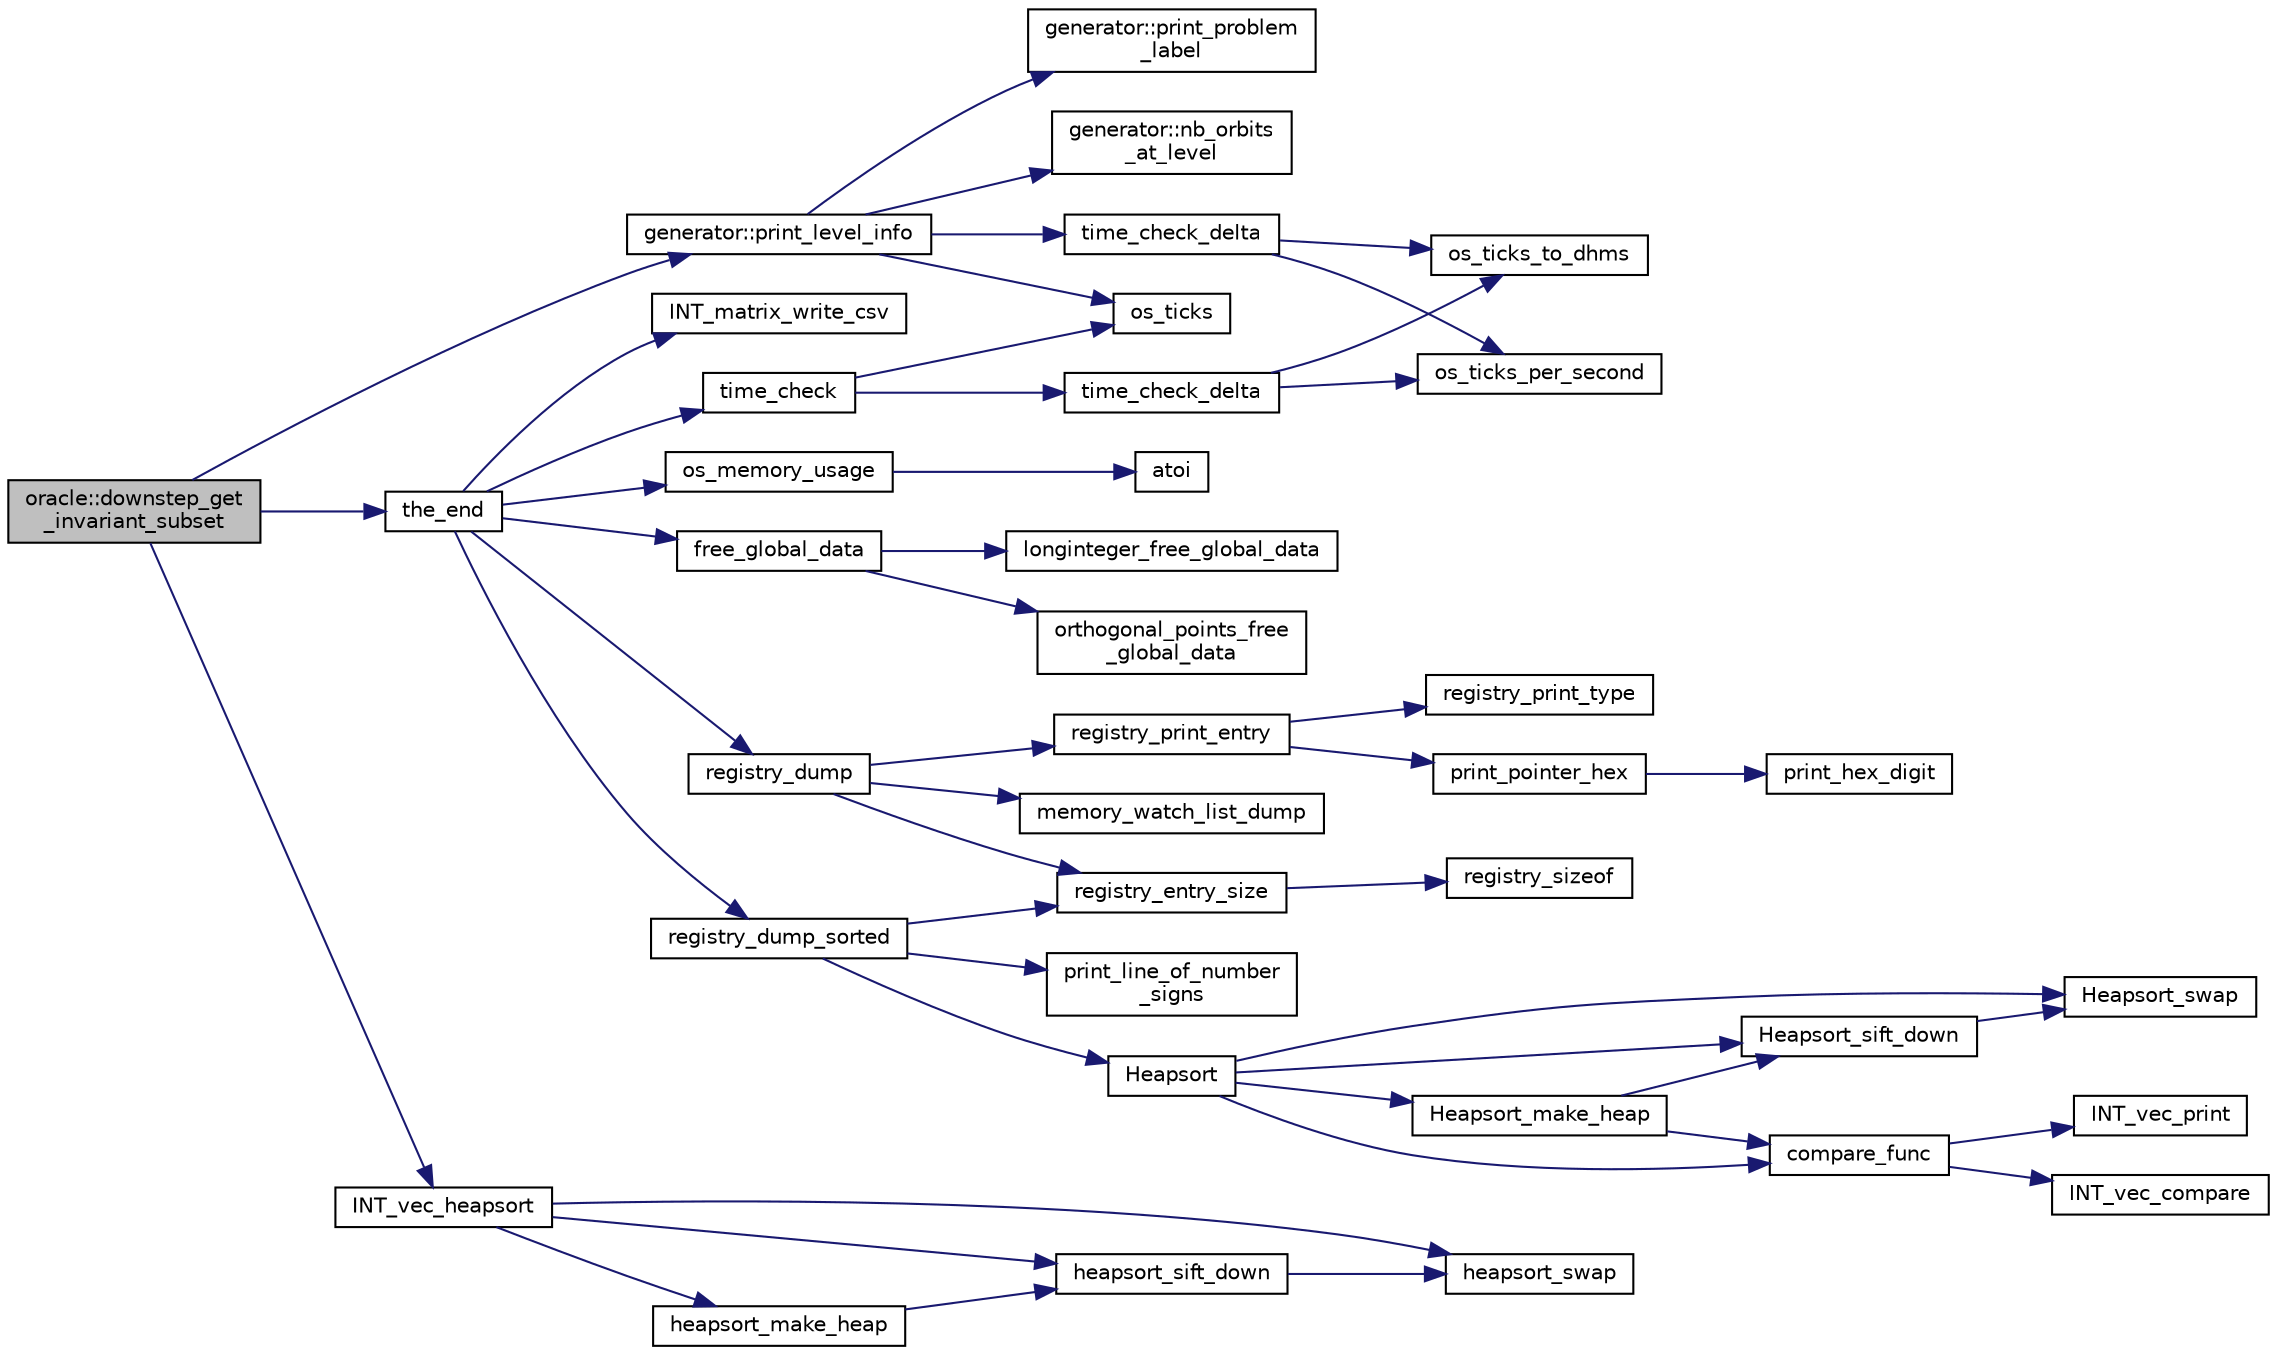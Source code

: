 digraph "oracle::downstep_get_invariant_subset"
{
  edge [fontname="Helvetica",fontsize="10",labelfontname="Helvetica",labelfontsize="10"];
  node [fontname="Helvetica",fontsize="10",shape=record];
  rankdir="LR";
  Node3071 [label="oracle::downstep_get\l_invariant_subset",height=0.2,width=0.4,color="black", fillcolor="grey75", style="filled", fontcolor="black"];
  Node3071 -> Node3072 [color="midnightblue",fontsize="10",style="solid",fontname="Helvetica"];
  Node3072 [label="generator::print_level_info",height=0.2,width=0.4,color="black", fillcolor="white", style="filled",URL="$d7/d73/classgenerator.html#aeef1b9fe6115b67be42d7cb3206fddd2"];
  Node3072 -> Node3073 [color="midnightblue",fontsize="10",style="solid",fontname="Helvetica"];
  Node3073 [label="os_ticks",height=0.2,width=0.4,color="black", fillcolor="white", style="filled",URL="$d5/db4/io__and__os_8h.html#a3da6d2b09e35d569adb7101dffcb5224"];
  Node3072 -> Node3074 [color="midnightblue",fontsize="10",style="solid",fontname="Helvetica"];
  Node3074 [label="time_check_delta",height=0.2,width=0.4,color="black", fillcolor="white", style="filled",URL="$d9/d60/discreta_8h.html#a89a8565e34c7dcbb97180cd6af7454a1"];
  Node3074 -> Node3075 [color="midnightblue",fontsize="10",style="solid",fontname="Helvetica"];
  Node3075 [label="os_ticks_per_second",height=0.2,width=0.4,color="black", fillcolor="white", style="filled",URL="$d5/db4/io__and__os_8h.html#a1b35e7a094dfde9db39ae352c9c17042"];
  Node3074 -> Node3076 [color="midnightblue",fontsize="10",style="solid",fontname="Helvetica"];
  Node3076 [label="os_ticks_to_dhms",height=0.2,width=0.4,color="black", fillcolor="white", style="filled",URL="$d5/db4/io__and__os_8h.html#a0d715587fd9b8ab4e2bc822a2be313ba"];
  Node3072 -> Node3077 [color="midnightblue",fontsize="10",style="solid",fontname="Helvetica"];
  Node3077 [label="generator::print_problem\l_label",height=0.2,width=0.4,color="black", fillcolor="white", style="filled",URL="$d7/d73/classgenerator.html#a06d3c064ba84ebe8db3537e6273f16c3"];
  Node3072 -> Node3078 [color="midnightblue",fontsize="10",style="solid",fontname="Helvetica"];
  Node3078 [label="generator::nb_orbits\l_at_level",height=0.2,width=0.4,color="black", fillcolor="white", style="filled",URL="$d7/d73/classgenerator.html#a020f3d8378448310d044a4a24fadf301"];
  Node3071 -> Node3079 [color="midnightblue",fontsize="10",style="solid",fontname="Helvetica"];
  Node3079 [label="the_end",height=0.2,width=0.4,color="black", fillcolor="white", style="filled",URL="$d9/d60/discreta_8h.html#a3ebbd3ccb665a9f78deaa7408577b60c"];
  Node3079 -> Node3080 [color="midnightblue",fontsize="10",style="solid",fontname="Helvetica"];
  Node3080 [label="free_global_data",height=0.2,width=0.4,color="black", fillcolor="white", style="filled",URL="$d3/dfb/discreta__global_8_c.html#a6bd9eb050090f8cf1e92db88a459cc28"];
  Node3080 -> Node3081 [color="midnightblue",fontsize="10",style="solid",fontname="Helvetica"];
  Node3081 [label="orthogonal_points_free\l_global_data",height=0.2,width=0.4,color="black", fillcolor="white", style="filled",URL="$d4/d67/geometry_8h.html#a9ff48c751a12182f1cc6ee384f80aa0b"];
  Node3080 -> Node3082 [color="midnightblue",fontsize="10",style="solid",fontname="Helvetica"];
  Node3082 [label="longinteger_free_global_data",height=0.2,width=0.4,color="black", fillcolor="white", style="filled",URL="$de/dc5/algebra__and__number__theory_8h.html#a6160ced6b3ffc2765c111f7d4f94ed42"];
  Node3079 -> Node3083 [color="midnightblue",fontsize="10",style="solid",fontname="Helvetica"];
  Node3083 [label="registry_dump",height=0.2,width=0.4,color="black", fillcolor="white", style="filled",URL="$d5/db4/io__and__os_8h.html#a8ad65cbe10865661e8bafd6be2164955"];
  Node3083 -> Node3084 [color="midnightblue",fontsize="10",style="solid",fontname="Helvetica"];
  Node3084 [label="registry_print_entry",height=0.2,width=0.4,color="black", fillcolor="white", style="filled",URL="$df/d84/foundations_2io__and__os_2memory_8_c.html#a2b54b210ed9aae58085d1ef7fa3bcbff"];
  Node3084 -> Node3085 [color="midnightblue",fontsize="10",style="solid",fontname="Helvetica"];
  Node3085 [label="print_pointer_hex",height=0.2,width=0.4,color="black", fillcolor="white", style="filled",URL="$d5/db4/io__and__os_8h.html#a32add94de62a1d910cc0fc35ed90ab48"];
  Node3085 -> Node3086 [color="midnightblue",fontsize="10",style="solid",fontname="Helvetica"];
  Node3086 [label="print_hex_digit",height=0.2,width=0.4,color="black", fillcolor="white", style="filled",URL="$d4/d74/util_8_c.html#a36c64a828eefed0a0cfdd6186ec92c31"];
  Node3084 -> Node3087 [color="midnightblue",fontsize="10",style="solid",fontname="Helvetica"];
  Node3087 [label="registry_print_type",height=0.2,width=0.4,color="black", fillcolor="white", style="filled",URL="$df/d84/foundations_2io__and__os_2memory_8_c.html#a0c81861cc8a6dd21364c89bb3ac8e82c"];
  Node3083 -> Node3088 [color="midnightblue",fontsize="10",style="solid",fontname="Helvetica"];
  Node3088 [label="registry_entry_size",height=0.2,width=0.4,color="black", fillcolor="white", style="filled",URL="$df/d84/foundations_2io__and__os_2memory_8_c.html#abb7fc0eff582133f5bd8a7cbd78d742b"];
  Node3088 -> Node3089 [color="midnightblue",fontsize="10",style="solid",fontname="Helvetica"];
  Node3089 [label="registry_sizeof",height=0.2,width=0.4,color="black", fillcolor="white", style="filled",URL="$df/d84/foundations_2io__and__os_2memory_8_c.html#a1ebe71d1cd99d79db497355f608be044"];
  Node3083 -> Node3090 [color="midnightblue",fontsize="10",style="solid",fontname="Helvetica"];
  Node3090 [label="memory_watch_list_dump",height=0.2,width=0.4,color="black", fillcolor="white", style="filled",URL="$df/d84/foundations_2io__and__os_2memory_8_c.html#ad0967d55a42071e28f50be4fbe7893bd"];
  Node3079 -> Node3091 [color="midnightblue",fontsize="10",style="solid",fontname="Helvetica"];
  Node3091 [label="registry_dump_sorted",height=0.2,width=0.4,color="black", fillcolor="white", style="filled",URL="$d5/db4/io__and__os_8h.html#aa28c9ee8650332ad2d526d5eb4fae48e"];
  Node3091 -> Node3092 [color="midnightblue",fontsize="10",style="solid",fontname="Helvetica"];
  Node3092 [label="print_line_of_number\l_signs",height=0.2,width=0.4,color="black", fillcolor="white", style="filled",URL="$d5/db4/io__and__os_8h.html#a59b640c1f8b0040f26fa06b641191105"];
  Node3091 -> Node3088 [color="midnightblue",fontsize="10",style="solid",fontname="Helvetica"];
  Node3091 -> Node3093 [color="midnightblue",fontsize="10",style="solid",fontname="Helvetica"];
  Node3093 [label="Heapsort",height=0.2,width=0.4,color="black", fillcolor="white", style="filled",URL="$d5/de2/foundations_2data__structures_2data__structures_8h.html#a2af240488f5893071c88af35d9f06b6d"];
  Node3093 -> Node3094 [color="midnightblue",fontsize="10",style="solid",fontname="Helvetica"];
  Node3094 [label="Heapsort_make_heap",height=0.2,width=0.4,color="black", fillcolor="white", style="filled",URL="$d4/dd7/sorting_8_c.html#ae2f81d9c1e532bee5c80dfae7cc45bcc"];
  Node3094 -> Node3095 [color="midnightblue",fontsize="10",style="solid",fontname="Helvetica"];
  Node3095 [label="Heapsort_sift_down",height=0.2,width=0.4,color="black", fillcolor="white", style="filled",URL="$d4/dd7/sorting_8_c.html#a89625a5f8e99e9a76db45ad133b5a3f3"];
  Node3095 -> Node3096 [color="midnightblue",fontsize="10",style="solid",fontname="Helvetica"];
  Node3096 [label="Heapsort_swap",height=0.2,width=0.4,color="black", fillcolor="white", style="filled",URL="$d4/dd7/sorting_8_c.html#a7d47ff5b6218622f072ca38a87900496"];
  Node3094 -> Node3097 [color="midnightblue",fontsize="10",style="solid",fontname="Helvetica"];
  Node3097 [label="compare_func",height=0.2,width=0.4,color="black", fillcolor="white", style="filled",URL="$dc/d77/pentomino__5x5_8_c.html#af532ec92afffcb63cd1f1180e96642d4"];
  Node3097 -> Node3098 [color="midnightblue",fontsize="10",style="solid",fontname="Helvetica"];
  Node3098 [label="INT_vec_compare",height=0.2,width=0.4,color="black", fillcolor="white", style="filled",URL="$d5/de2/foundations_2data__structures_2data__structures_8h.html#ac1a17fca23fb4a338aef8547a4c2fded"];
  Node3097 -> Node3099 [color="midnightblue",fontsize="10",style="solid",fontname="Helvetica"];
  Node3099 [label="INT_vec_print",height=0.2,width=0.4,color="black", fillcolor="white", style="filled",URL="$df/dbf/sajeeb_8_c.html#a79a5901af0b47dd0d694109543c027fe"];
  Node3093 -> Node3097 [color="midnightblue",fontsize="10",style="solid",fontname="Helvetica"];
  Node3093 -> Node3096 [color="midnightblue",fontsize="10",style="solid",fontname="Helvetica"];
  Node3093 -> Node3095 [color="midnightblue",fontsize="10",style="solid",fontname="Helvetica"];
  Node3079 -> Node3100 [color="midnightblue",fontsize="10",style="solid",fontname="Helvetica"];
  Node3100 [label="time_check",height=0.2,width=0.4,color="black", fillcolor="white", style="filled",URL="$d9/d60/discreta_8h.html#a04d64356f0c7cb798e55daec998c527e"];
  Node3100 -> Node3073 [color="midnightblue",fontsize="10",style="solid",fontname="Helvetica"];
  Node3100 -> Node3101 [color="midnightblue",fontsize="10",style="solid",fontname="Helvetica"];
  Node3101 [label="time_check_delta",height=0.2,width=0.4,color="black", fillcolor="white", style="filled",URL="$d3/d72/global_8_c.html#a89a8565e34c7dcbb97180cd6af7454a1"];
  Node3101 -> Node3075 [color="midnightblue",fontsize="10",style="solid",fontname="Helvetica"];
  Node3101 -> Node3076 [color="midnightblue",fontsize="10",style="solid",fontname="Helvetica"];
  Node3079 -> Node3102 [color="midnightblue",fontsize="10",style="solid",fontname="Helvetica"];
  Node3102 [label="os_memory_usage",height=0.2,width=0.4,color="black", fillcolor="white", style="filled",URL="$d5/db4/io__and__os_8h.html#a5d6ab4b80c58e5d8bdb0fd1625709d0b"];
  Node3102 -> Node3103 [color="midnightblue",fontsize="10",style="solid",fontname="Helvetica"];
  Node3103 [label="atoi",height=0.2,width=0.4,color="black", fillcolor="white", style="filled",URL="$d9/d60/discreta_8h.html#ad0ac71cbcb495289e474437d6b7d7fac"];
  Node3079 -> Node3104 [color="midnightblue",fontsize="10",style="solid",fontname="Helvetica"];
  Node3104 [label="INT_matrix_write_csv",height=0.2,width=0.4,color="black", fillcolor="white", style="filled",URL="$d5/db4/io__and__os_8h.html#a57604af509e1d43e918fd38e5f4ee96f"];
  Node3071 -> Node3105 [color="midnightblue",fontsize="10",style="solid",fontname="Helvetica"];
  Node3105 [label="INT_vec_heapsort",height=0.2,width=0.4,color="black", fillcolor="white", style="filled",URL="$d5/de2/foundations_2data__structures_2data__structures_8h.html#a3590ad9987f801fbfc94634300182f39"];
  Node3105 -> Node3106 [color="midnightblue",fontsize="10",style="solid",fontname="Helvetica"];
  Node3106 [label="heapsort_make_heap",height=0.2,width=0.4,color="black", fillcolor="white", style="filled",URL="$d4/dd7/sorting_8_c.html#a42f24453d7d77eeb1338ebd1a13cfdbb"];
  Node3106 -> Node3107 [color="midnightblue",fontsize="10",style="solid",fontname="Helvetica"];
  Node3107 [label="heapsort_sift_down",height=0.2,width=0.4,color="black", fillcolor="white", style="filled",URL="$d4/dd7/sorting_8_c.html#a65cbb1a6a3f01f511673705437ddc18b"];
  Node3107 -> Node3108 [color="midnightblue",fontsize="10",style="solid",fontname="Helvetica"];
  Node3108 [label="heapsort_swap",height=0.2,width=0.4,color="black", fillcolor="white", style="filled",URL="$d4/dd7/sorting_8_c.html#a8f048362e6065297b19b6975bcbbfcc6"];
  Node3105 -> Node3108 [color="midnightblue",fontsize="10",style="solid",fontname="Helvetica"];
  Node3105 -> Node3107 [color="midnightblue",fontsize="10",style="solid",fontname="Helvetica"];
}
